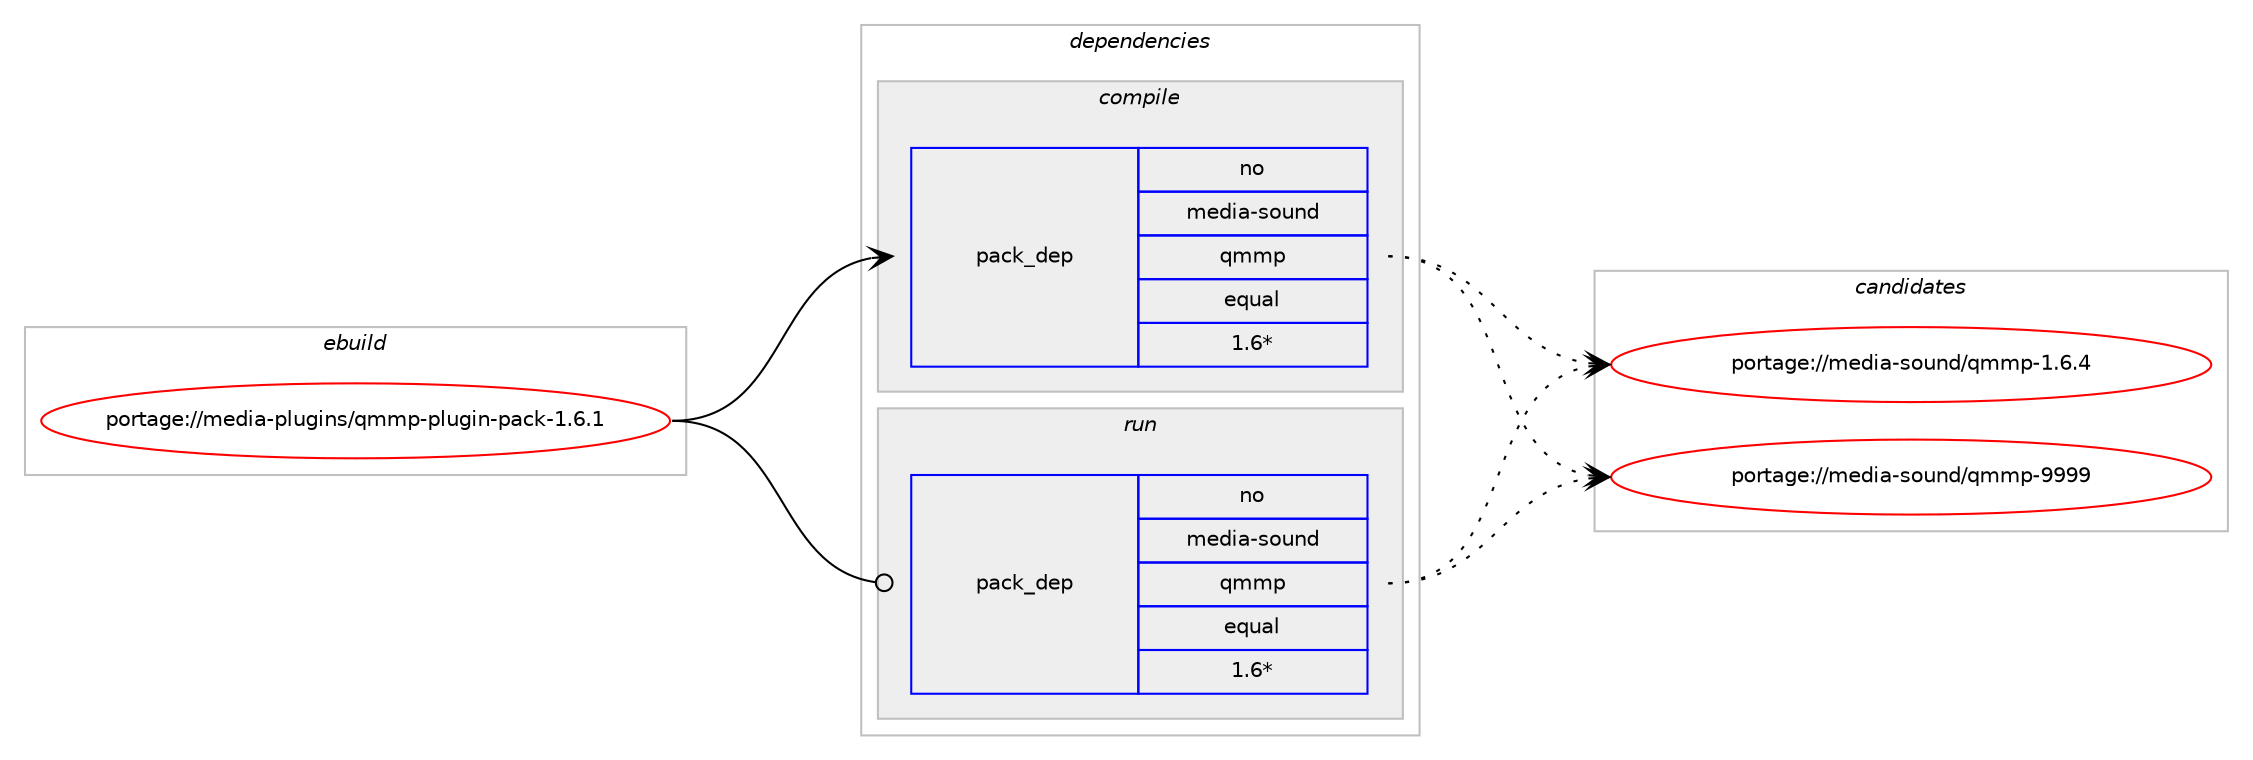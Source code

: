 digraph prolog {

# *************
# Graph options
# *************

newrank=true;
concentrate=true;
compound=true;
graph [rankdir=LR,fontname=Helvetica,fontsize=10,ranksep=1.5];#, ranksep=2.5, nodesep=0.2];
edge  [arrowhead=vee];
node  [fontname=Helvetica,fontsize=10];

# **********
# The ebuild
# **********

subgraph cluster_leftcol {
color=gray;
rank=same;
label=<<i>ebuild</i>>;
id [label="portage://media-plugins/qmmp-plugin-pack-1.6.1", color=red, width=4, href="../media-plugins/qmmp-plugin-pack-1.6.1.svg"];
}

# ****************
# The dependencies
# ****************

subgraph cluster_midcol {
color=gray;
label=<<i>dependencies</i>>;
subgraph cluster_compile {
fillcolor="#eeeeee";
style=filled;
label=<<i>compile</i>>;
# *** BEGIN UNKNOWN DEPENDENCY TYPE (TODO) ***
# id -> package_dependency(portage://media-plugins/qmmp-plugin-pack-1.6.1,install,no,dev-lang,yasm,none,[,,],[],[])
# *** END UNKNOWN DEPENDENCY TYPE (TODO) ***

# *** BEGIN UNKNOWN DEPENDENCY TYPE (TODO) ***
# id -> package_dependency(portage://media-plugins/qmmp-plugin-pack-1.6.1,install,no,dev-qt,qtcore,none,[,,],[slot(5)],[])
# *** END UNKNOWN DEPENDENCY TYPE (TODO) ***

# *** BEGIN UNKNOWN DEPENDENCY TYPE (TODO) ***
# id -> package_dependency(portage://media-plugins/qmmp-plugin-pack-1.6.1,install,no,dev-qt,qtgui,none,[,,],[slot(5)],[])
# *** END UNKNOWN DEPENDENCY TYPE (TODO) ***

# *** BEGIN UNKNOWN DEPENDENCY TYPE (TODO) ***
# id -> package_dependency(portage://media-plugins/qmmp-plugin-pack-1.6.1,install,no,dev-qt,qtnetwork,none,[,,],[slot(5)],[])
# *** END UNKNOWN DEPENDENCY TYPE (TODO) ***

# *** BEGIN UNKNOWN DEPENDENCY TYPE (TODO) ***
# id -> package_dependency(portage://media-plugins/qmmp-plugin-pack-1.6.1,install,no,dev-qt,qtwidgets,none,[,,],[slot(5)],[])
# *** END UNKNOWN DEPENDENCY TYPE (TODO) ***

# *** BEGIN UNKNOWN DEPENDENCY TYPE (TODO) ***
# id -> package_dependency(portage://media-plugins/qmmp-plugin-pack-1.6.1,install,no,media-libs,libsamplerate,none,[,,],[],[])
# *** END UNKNOWN DEPENDENCY TYPE (TODO) ***

# *** BEGIN UNKNOWN DEPENDENCY TYPE (TODO) ***
# id -> package_dependency(portage://media-plugins/qmmp-plugin-pack-1.6.1,install,no,media-libs,taglib,none,[,,],[],[])
# *** END UNKNOWN DEPENDENCY TYPE (TODO) ***

subgraph pack82105 {
dependency161145 [label=<<TABLE BORDER="0" CELLBORDER="1" CELLSPACING="0" CELLPADDING="4" WIDTH="220"><TR><TD ROWSPAN="6" CELLPADDING="30">pack_dep</TD></TR><TR><TD WIDTH="110">no</TD></TR><TR><TD>media-sound</TD></TR><TR><TD>qmmp</TD></TR><TR><TD>equal</TD></TR><TR><TD>1.6*</TD></TR></TABLE>>, shape=none, color=blue];
}
id:e -> dependency161145:w [weight=20,style="solid",arrowhead="vee"];
# *** BEGIN UNKNOWN DEPENDENCY TYPE (TODO) ***
# id -> package_dependency(portage://media-plugins/qmmp-plugin-pack-1.6.1,install,no,media-video,ffmpeg,none,[,,],any_same_slot,[])
# *** END UNKNOWN DEPENDENCY TYPE (TODO) ***

}
subgraph cluster_compileandrun {
fillcolor="#eeeeee";
style=filled;
label=<<i>compile and run</i>>;
}
subgraph cluster_run {
fillcolor="#eeeeee";
style=filled;
label=<<i>run</i>>;
# *** BEGIN UNKNOWN DEPENDENCY TYPE (TODO) ***
# id -> package_dependency(portage://media-plugins/qmmp-plugin-pack-1.6.1,run,no,dev-qt,qtcore,none,[,,],[slot(5)],[])
# *** END UNKNOWN DEPENDENCY TYPE (TODO) ***

# *** BEGIN UNKNOWN DEPENDENCY TYPE (TODO) ***
# id -> package_dependency(portage://media-plugins/qmmp-plugin-pack-1.6.1,run,no,dev-qt,qtgui,none,[,,],[slot(5)],[])
# *** END UNKNOWN DEPENDENCY TYPE (TODO) ***

# *** BEGIN UNKNOWN DEPENDENCY TYPE (TODO) ***
# id -> package_dependency(portage://media-plugins/qmmp-plugin-pack-1.6.1,run,no,dev-qt,qtnetwork,none,[,,],[slot(5)],[])
# *** END UNKNOWN DEPENDENCY TYPE (TODO) ***

# *** BEGIN UNKNOWN DEPENDENCY TYPE (TODO) ***
# id -> package_dependency(portage://media-plugins/qmmp-plugin-pack-1.6.1,run,no,dev-qt,qtwidgets,none,[,,],[slot(5)],[])
# *** END UNKNOWN DEPENDENCY TYPE (TODO) ***

# *** BEGIN UNKNOWN DEPENDENCY TYPE (TODO) ***
# id -> package_dependency(portage://media-plugins/qmmp-plugin-pack-1.6.1,run,no,media-libs,libsamplerate,none,[,,],[],[])
# *** END UNKNOWN DEPENDENCY TYPE (TODO) ***

# *** BEGIN UNKNOWN DEPENDENCY TYPE (TODO) ***
# id -> package_dependency(portage://media-plugins/qmmp-plugin-pack-1.6.1,run,no,media-libs,taglib,none,[,,],[],[])
# *** END UNKNOWN DEPENDENCY TYPE (TODO) ***

subgraph pack82106 {
dependency161146 [label=<<TABLE BORDER="0" CELLBORDER="1" CELLSPACING="0" CELLPADDING="4" WIDTH="220"><TR><TD ROWSPAN="6" CELLPADDING="30">pack_dep</TD></TR><TR><TD WIDTH="110">no</TD></TR><TR><TD>media-sound</TD></TR><TR><TD>qmmp</TD></TR><TR><TD>equal</TD></TR><TR><TD>1.6*</TD></TR></TABLE>>, shape=none, color=blue];
}
id:e -> dependency161146:w [weight=20,style="solid",arrowhead="odot"];
# *** BEGIN UNKNOWN DEPENDENCY TYPE (TODO) ***
# id -> package_dependency(portage://media-plugins/qmmp-plugin-pack-1.6.1,run,no,media-video,ffmpeg,none,[,,],any_same_slot,[])
# *** END UNKNOWN DEPENDENCY TYPE (TODO) ***

}
}

# **************
# The candidates
# **************

subgraph cluster_choices {
rank=same;
color=gray;
label=<<i>candidates</i>>;

subgraph choice82105 {
color=black;
nodesep=1;
choice109101100105974511511111711010047113109109112454946544652 [label="portage://media-sound/qmmp-1.6.4", color=red, width=4,href="../media-sound/qmmp-1.6.4.svg"];
choice1091011001059745115111117110100471131091091124557575757 [label="portage://media-sound/qmmp-9999", color=red, width=4,href="../media-sound/qmmp-9999.svg"];
dependency161145:e -> choice109101100105974511511111711010047113109109112454946544652:w [style=dotted,weight="100"];
dependency161145:e -> choice1091011001059745115111117110100471131091091124557575757:w [style=dotted,weight="100"];
}
subgraph choice82106 {
color=black;
nodesep=1;
choice109101100105974511511111711010047113109109112454946544652 [label="portage://media-sound/qmmp-1.6.4", color=red, width=4,href="../media-sound/qmmp-1.6.4.svg"];
choice1091011001059745115111117110100471131091091124557575757 [label="portage://media-sound/qmmp-9999", color=red, width=4,href="../media-sound/qmmp-9999.svg"];
dependency161146:e -> choice109101100105974511511111711010047113109109112454946544652:w [style=dotted,weight="100"];
dependency161146:e -> choice1091011001059745115111117110100471131091091124557575757:w [style=dotted,weight="100"];
}
}

}
